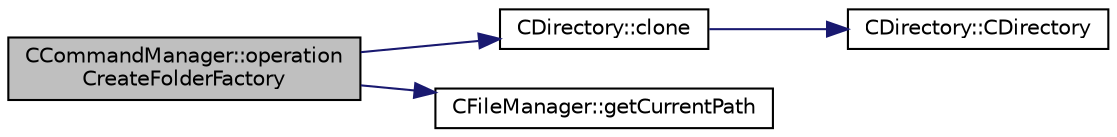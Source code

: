 digraph "CCommandManager::operationCreateFolderFactory"
{
 // LATEX_PDF_SIZE
  edge [fontname="Helvetica",fontsize="10",labelfontname="Helvetica",labelfontsize="10"];
  node [fontname="Helvetica",fontsize="10",shape=record];
  rankdir="LR";
  Node1 [label="CCommandManager::operation\lCreateFolderFactory",height=0.2,width=0.4,color="black", fillcolor="grey75", style="filled", fontcolor="black",tooltip=" "];
  Node1 -> Node2 [color="midnightblue",fontsize="10",style="solid",fontname="Helvetica"];
  Node2 [label="CDirectory::clone",height=0.2,width=0.4,color="black", fillcolor="white", style="filled",URL="$classCDirectory.html#a7a92c2b37a4723e7013c57d6f123909e",tooltip=" "];
  Node2 -> Node3 [color="midnightblue",fontsize="10",style="solid",fontname="Helvetica"];
  Node3 [label="CDirectory::CDirectory",height=0.2,width=0.4,color="black", fillcolor="white", style="filled",URL="$classCDirectory.html#a52ab6194c6458b18705f1854228773a8",tooltip=" "];
  Node1 -> Node4 [color="midnightblue",fontsize="10",style="solid",fontname="Helvetica"];
  Node4 [label="CFileManager::getCurrentPath",height=0.2,width=0.4,color="black", fillcolor="white", style="filled",URL="$classCFileManager.html#aac576b990e61789c354c83e84ed5645d",tooltip=" "];
}
